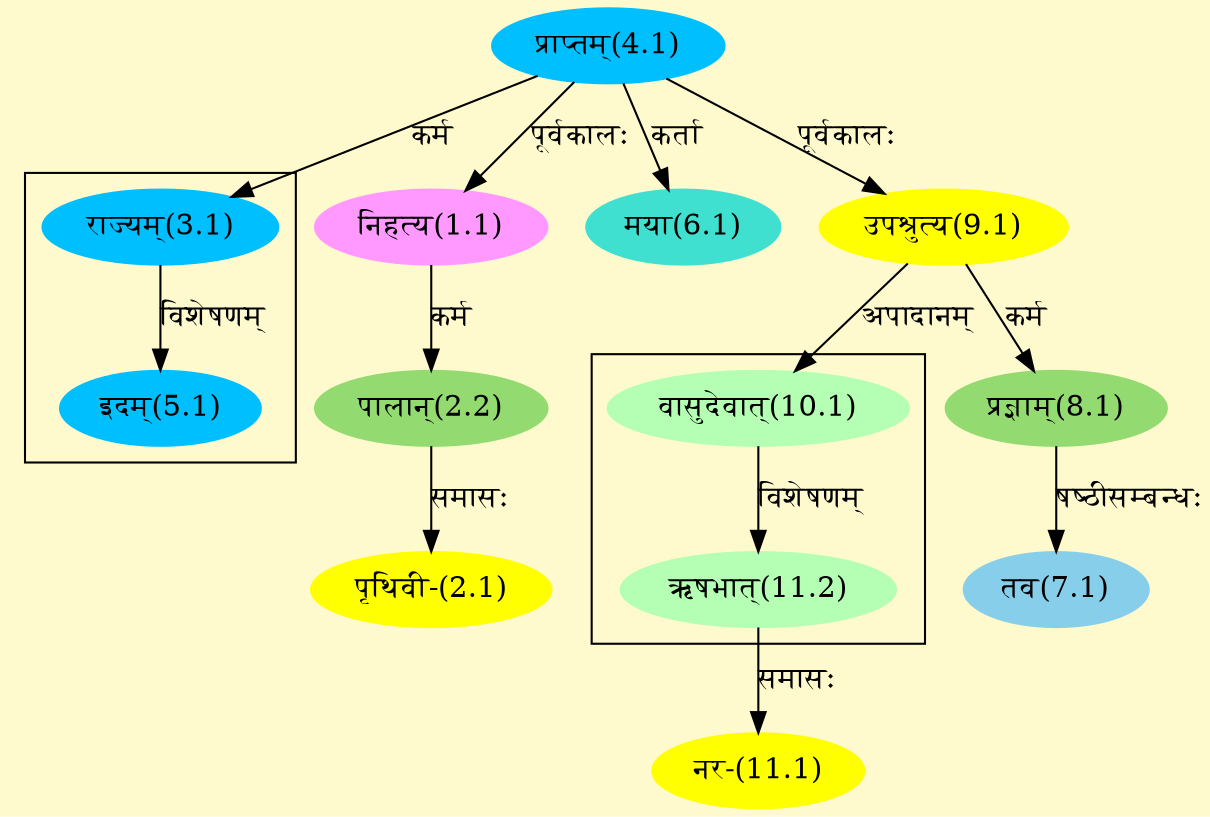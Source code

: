 digraph G{
rankdir=BT;
 compound=true;
 bgcolor="lemonchiffon1";

subgraph cluster_1{
Node5_1 [style=filled, color="#00BFFF" label = "इदम्(5.1)"]
Node3_1 [style=filled, color="#00BFFF" label = "राज्यम्(3.1)"]

}

subgraph cluster_2{
Node11_2 [style=filled, color="#B4FFB4" label = "ऋषभात्(11.2)"]
Node10_1 [style=filled, color="#B4FFB4" label = "वासुदेवात्(10.1)"]

}
Node1_1 [style=filled, color="#FF99FF" label = "निहत्य(1.1)"]
Node4_1 [style=filled, color="#00BFFF" label = "प्राप्तम्(4.1)"]
Node2_1 [style=filled, color="#FFFF00" label = "पृथिवी-(2.1)"]
Node2_2 [style=filled, color="#93DB70" label = "पालान्(2.2)"]
Node3_1 [style=filled, color="#00BFFF" label = "राज्यम्(3.1)"]
Node6_1 [style=filled, color="#40E0D0" label = "मया(6.1)"]
Node7_1 [style=filled, color="#87CEEB" label = "तव(7.1)"]
Node8_1 [style=filled, color="#93DB70" label = "प्रज्ञाम्(8.1)"]
Node9_1 [style=filled, color="#FFFF00" label = "उपश्रुत्य(9.1)"]
Node10_1 [style=filled, color="#B4FFB4" label = "वासुदेवात्(10.1)"]
Node11_1 [style=filled, color="#FFFF00" label = "नर-(11.1)"]
Node11_2 [style=filled, color="#B4FFB4" label = "ऋषभात्(11.2)"]
/* Start of Relations section */

Node1_1 -> Node4_1 [  label="पूर्वकालः"  dir="back" ]
Node2_1 -> Node2_2 [  label="समासः"  dir="back" ]
Node2_2 -> Node1_1 [  label="कर्म"  dir="back" ]
Node3_1 -> Node4_1 [  label="कर्म"  dir="back" ]
Node5_1 -> Node3_1 [  label="विशेषणम्"  dir="back" ]
Node6_1 -> Node4_1 [  label="कर्ता"  dir="back" ]
Node7_1 -> Node8_1 [  label="षष्ठीसम्बन्धः"  dir="back" ]
Node8_1 -> Node9_1 [  label="कर्म"  dir="back" ]
Node9_1 -> Node4_1 [  label="पूर्वकालः"  dir="back" ]
Node10_1 -> Node9_1 [  label="अपादानम्"  dir="back" ]
Node11_1 -> Node11_2 [  label="समासः"  dir="back" ]
Node11_2 -> Node10_1 [  label="विशेषणम्"  dir="back" ]
}
